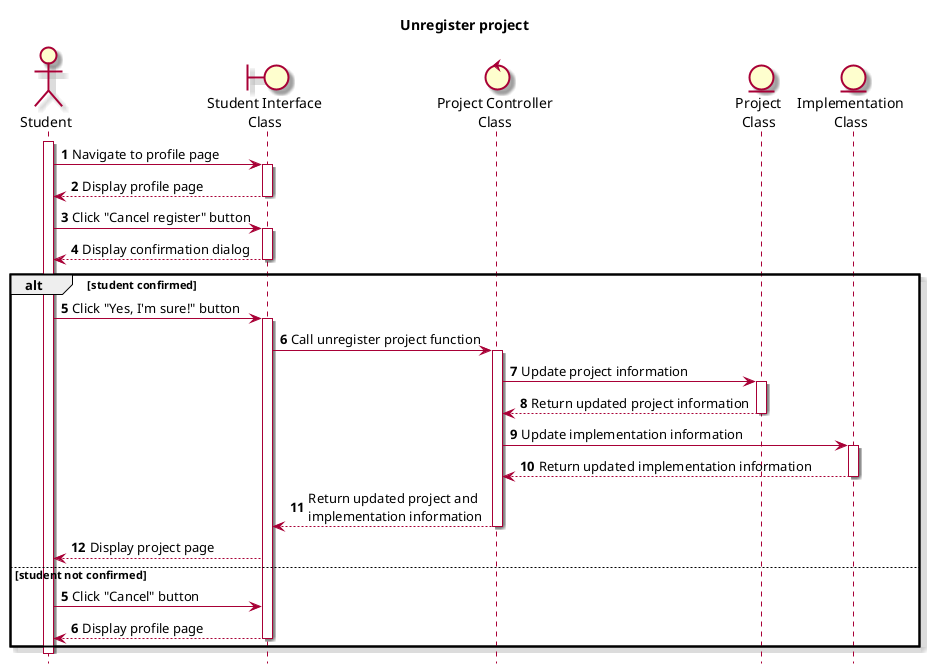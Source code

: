 @startuml UnregisterProject

skin rose
hide footbox

title Unregister project

actor Student as s
boundary "Student Interface\nClass" as sInterface
control "Project Controller\nClass" as pController
entity "Project\nClass" as p
entity "Implementation\nClass" as i

autonumber
s++
s->sInterface++ : Navigate to profile page
sInterface-->s-- : Display profile page
s->sInterface++ : Click "Cancel register" button
sInterface-->s-- : Display confirmation dialog
alt student confirmed
    s->sInterface++ : Click "Yes, I'm sure!" button
    sInterface->pController++ : Call unregister project function
    pController->p++ : Update project information
    p-->pController-- : Return updated project information
    pController->i++ : Update implementation information
    i-->pController-- : Return updated implementation information
    pController-->sInterface-- : Return updated project and\nimplementation information
    sInterface-->s : Display project page
else student not confirmed
    autonumber 5
    s->sInterface : Click "Cancel" button
    sInterface-->s-- : Display profile page
end
s--
@enduml